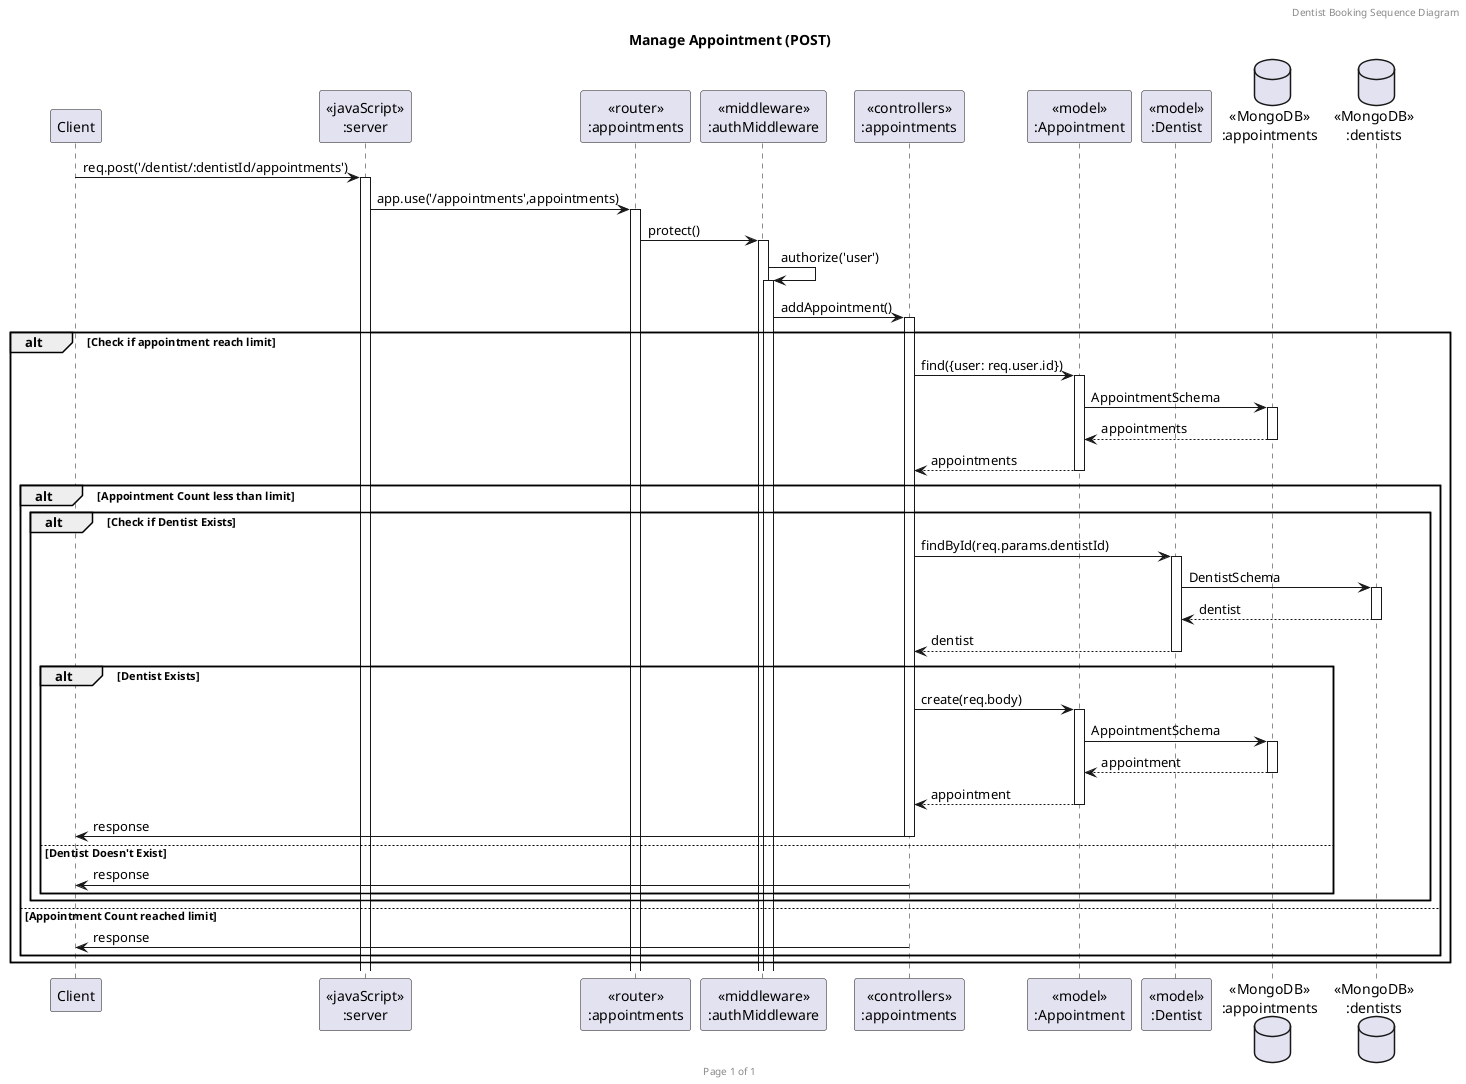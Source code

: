 @startuml Manage Appointment (POST)

header Dentist Booking Sequence Diagram
footer Page %page% of %lastpage%
title "Manage Appointment (POST)"

participant "Client" as client
participant "<<javaScript>>\n:server" as server
participant "<<router>>\n:appointments" as routerAppointments
participant "<<middleware>>\n:authMiddleware" as authMiddleware
participant "<<controllers>>\n:appointments" as controllersAppointments
participant "<<model>>\n:Appointment" as modelAppointment
participant "<<model>>\n:Dentist" as modelDentist
database "<<MongoDB>>\n:appointments" as AppointmentsDatabase
database "<<MongoDB>>\n:dentists" as DentistsDatabase

client->server ++:req.post('/dentist/:dentistId/appointments')
server->routerAppointments ++:app.use('/appointments',appointments)
routerAppointments->authMiddleware ++:protect()
authMiddleware->authMiddleware ++:authorize('user')
authMiddleware->controllersAppointments ++:addAppointment()

alt Check if appointment reach limit
    controllersAppointments->modelAppointment ++:find({user: req.user.id})
    modelAppointment ->AppointmentsDatabase ++: AppointmentSchema
    AppointmentsDatabase --> modelAppointment --: appointments
    controllersAppointments <-- modelAppointment --:appointments
    alt Appointment Count less than limit
        alt Check if Dentist Exists
            controllersAppointments->modelDentist ++:findById(req.params.dentistId)
            modelDentist -> DentistsDatabase ++: DentistSchema
            DentistsDatabase --> modelDentist --: dentist
            controllersAppointments <-- modelDentist --:dentist
            alt Dentist Exists
                controllersAppointments->modelAppointment ++:create(req.body)
                modelAppointment ->AppointmentsDatabase ++: AppointmentSchema
                AppointmentsDatabase --> modelAppointment --: appointment
                controllersAppointments <-- modelAppointment --:appointment
                controllersAppointments->client --:response
            else Dentist Doesn't Exist
                controllersAppointments->client --:response
            end
        end
    else Appointment Count reached limit
        controllersAppointments->client --:response
    end
end

@enduml
